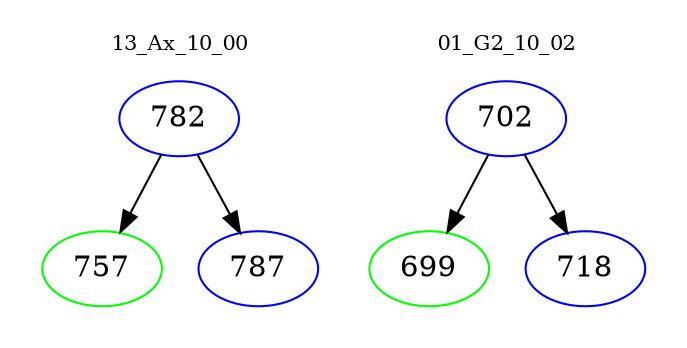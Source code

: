 digraph{
subgraph cluster_0 {
color = white
label = "13_Ax_10_00";
fontsize=10;
T0_782 [label="782", color="blue"]
T0_782 -> T0_757 [color="black"]
T0_757 [label="757", color="green"]
T0_782 -> T0_787 [color="black"]
T0_787 [label="787", color="blue"]
}
subgraph cluster_1 {
color = white
label = "01_G2_10_02";
fontsize=10;
T1_702 [label="702", color="blue"]
T1_702 -> T1_699 [color="black"]
T1_699 [label="699", color="green"]
T1_702 -> T1_718 [color="black"]
T1_718 [label="718", color="blue"]
}
}

